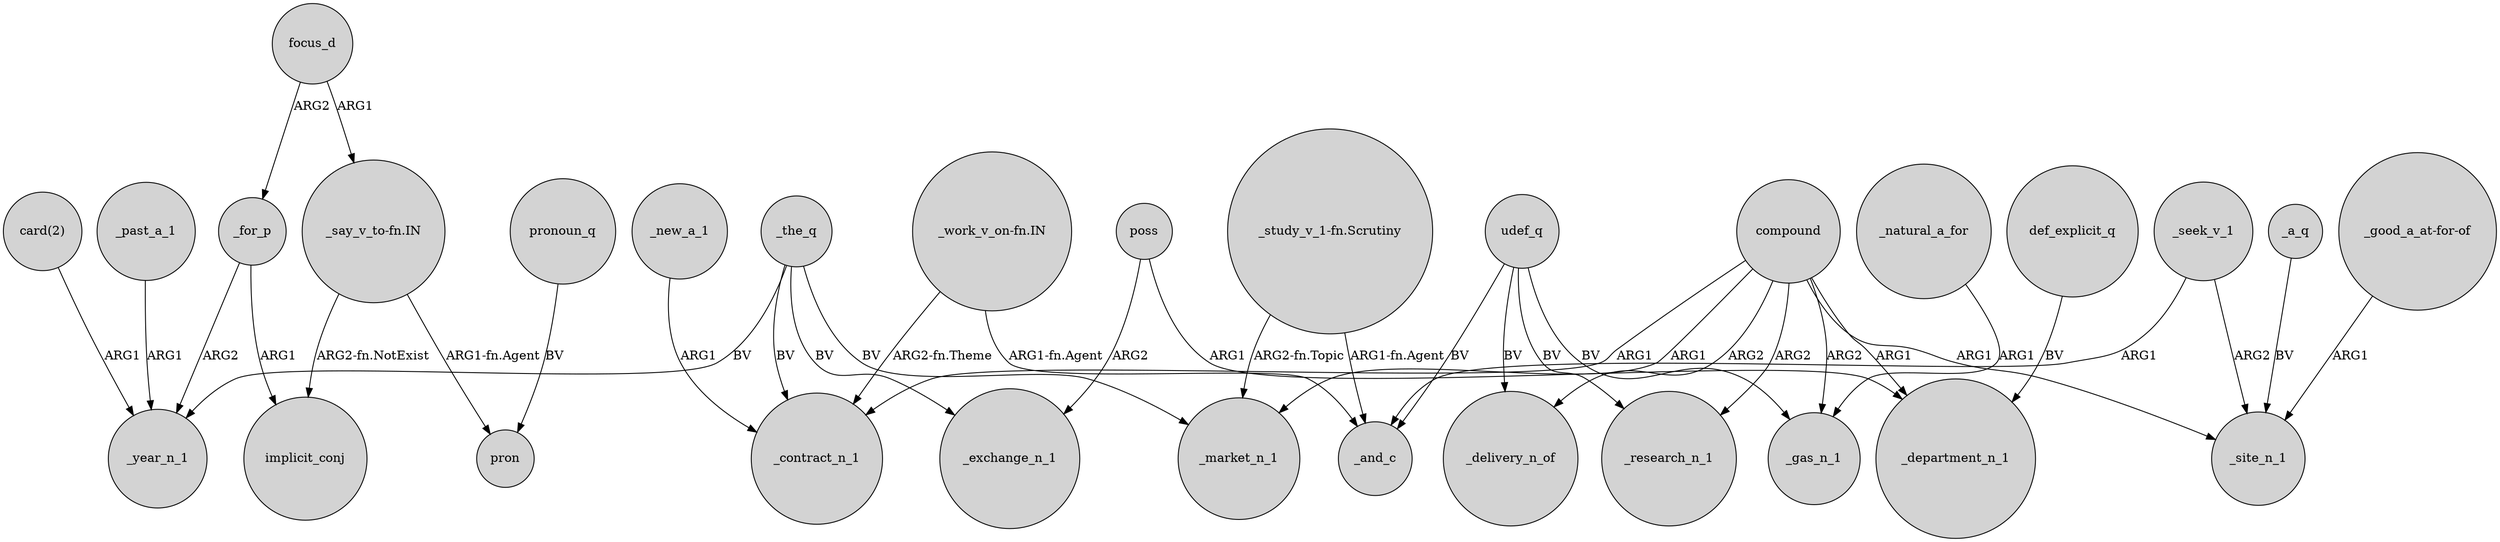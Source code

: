 digraph {
	node [shape=circle style=filled]
	"_say_v_to-fn.IN" -> implicit_conj [label="ARG2-fn.NotExist"]
	"_work_v_on-fn.IN" -> _contract_n_1 [label="ARG2-fn.Theme"]
	_for_p -> _year_n_1 [label=ARG2]
	"_good_a_at-for-of" -> _site_n_1 [label=ARG1]
	udef_q -> _delivery_n_of [label=BV]
	udef_q -> _research_n_1 [label=BV]
	compound -> _department_n_1 [label=ARG1]
	"_study_v_1-fn.Scrutiny" -> _and_c [label="ARG1-fn.Agent"]
	compound -> _gas_n_1 [label=ARG2]
	compound -> _contract_n_1 [label=ARG1]
	focus_d -> _for_p [label=ARG2]
	poss -> _department_n_1 [label=ARG1]
	_past_a_1 -> _year_n_1 [label=ARG1]
	pronoun_q -> pron [label=BV]
	_the_q -> _contract_n_1 [label=BV]
	_seek_v_1 -> _and_c [label=ARG1]
	"card(2)" -> _year_n_1 [label=ARG1]
	compound -> _delivery_n_of [label=ARG2]
	"_study_v_1-fn.Scrutiny" -> _market_n_1 [label="ARG2-fn.Topic"]
	udef_q -> _gas_n_1 [label=BV]
	"_work_v_on-fn.IN" -> _and_c [label="ARG1-fn.Agent"]
	poss -> _exchange_n_1 [label=ARG2]
	_the_q -> _year_n_1 [label=BV]
	_for_p -> implicit_conj [label=ARG1]
	_natural_a_for -> _gas_n_1 [label=ARG1]
	"_say_v_to-fn.IN" -> pron [label="ARG1-fn.Agent"]
	_a_q -> _site_n_1 [label=BV]
	_seek_v_1 -> _site_n_1 [label=ARG2]
	compound -> _market_n_1 [label=ARG1]
	_the_q -> _market_n_1 [label=BV]
	udef_q -> _and_c [label=BV]
	def_explicit_q -> _department_n_1 [label=BV]
	compound -> _research_n_1 [label=ARG2]
	_new_a_1 -> _contract_n_1 [label=ARG1]
	compound -> _site_n_1 [label=ARG1]
	_the_q -> _exchange_n_1 [label=BV]
	focus_d -> "_say_v_to-fn.IN" [label=ARG1]
}
